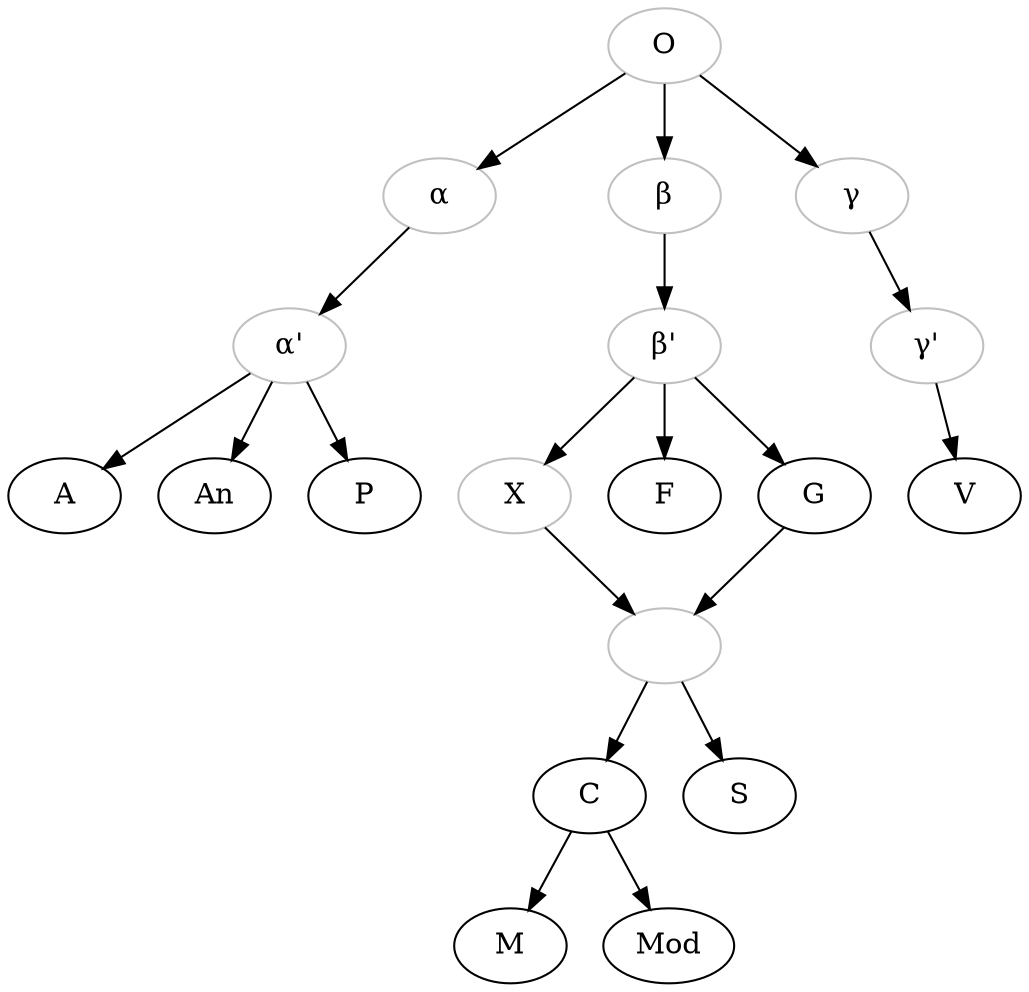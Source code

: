 digraph {
    O[color="grey"];
    alpha[label="α", color="grey"];
    alphaprime[label="α'", color="grey"];
    beta[label="β", color="grey"];
    betaprime[label="β'", color="grey"];
    gamma[label="γ", color="grey"];
    gammaprime[label="γ'", color="grey"];
    1[label="", color="grey"];
    X[label="X", color="grey"];

    O->alpha;
    alpha->alphaprime;
    alphaprime->A;
    alphaprime->An;
    alphaprime->P;
    O->beta;
    beta->betaprime;
    betaprime->F;
    betaprime->X;
    betaprime->G;
    X->1;
    G->1;
    1->C;
    1->S;
    C->M;
    C->Mod;
    O->gamma;
    gamma->gammaprime;
    gammaprime->V;

}
